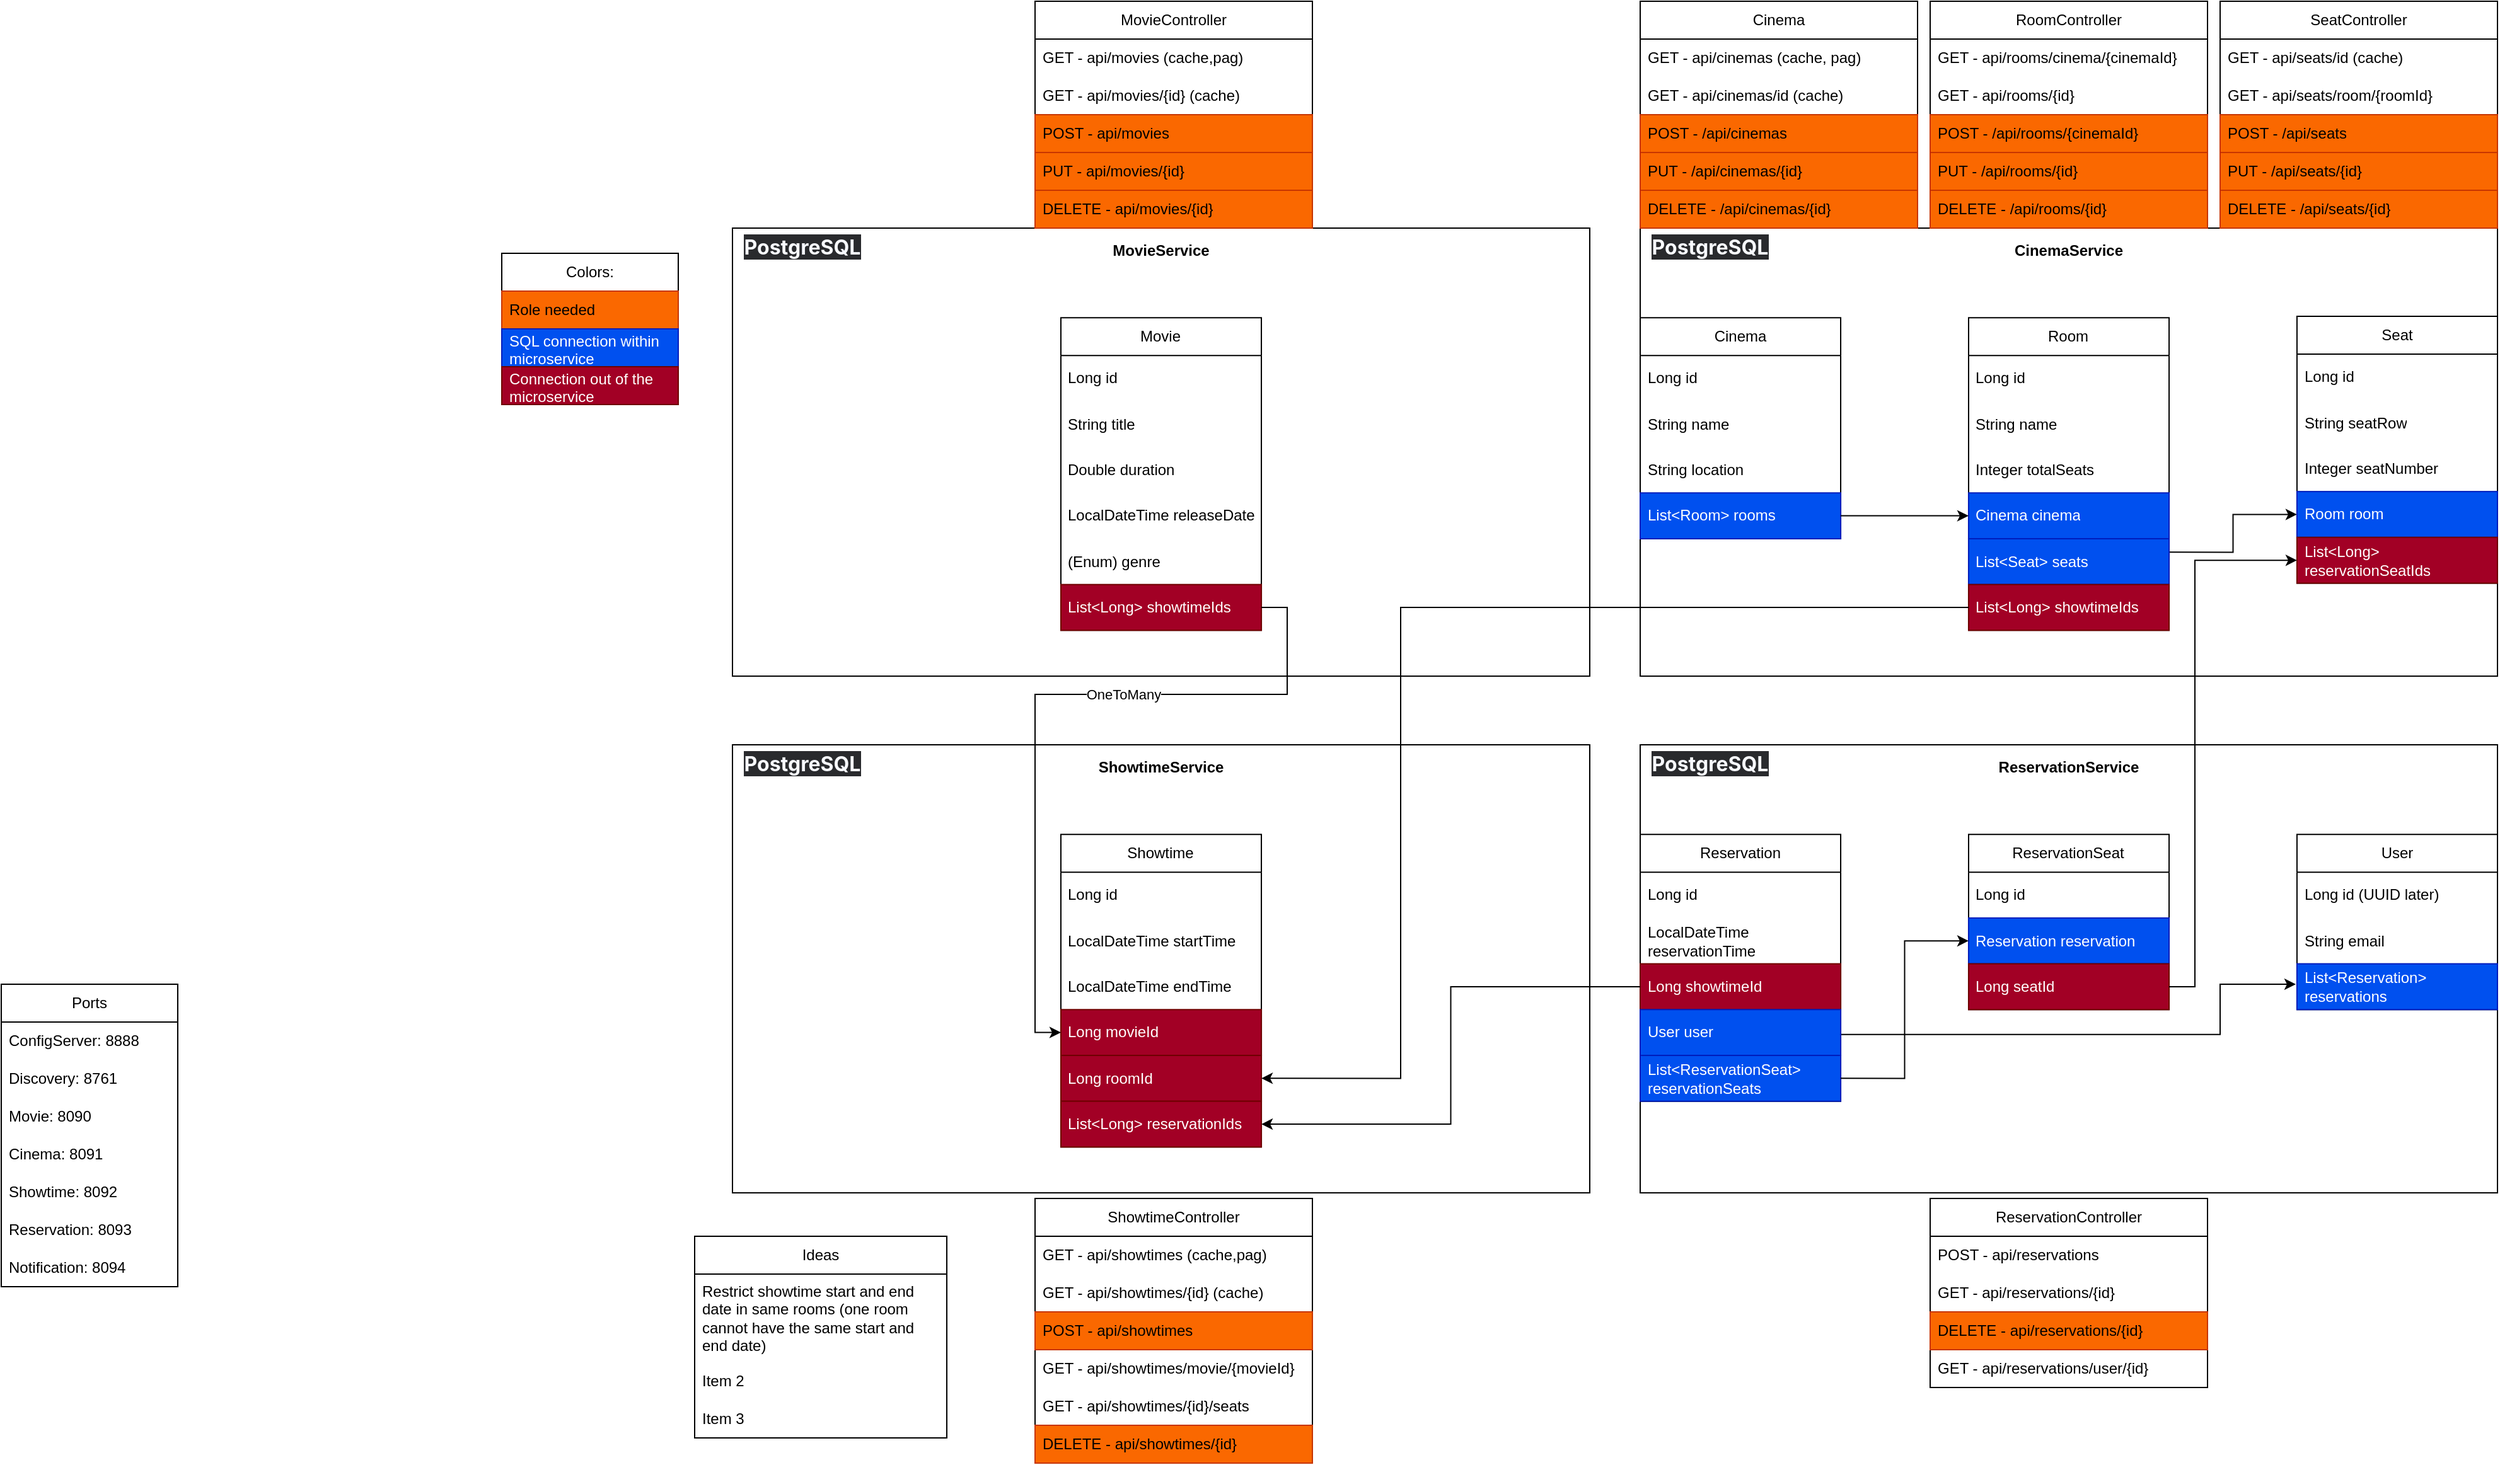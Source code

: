 <mxfile version="26.2.8">
  <diagram id="C5RBs43oDa-KdzZeNtuy" name="Page-1">
    <mxGraphModel dx="1474" dy="3123" grid="1" gridSize="10" guides="1" tooltips="1" connect="1" arrows="1" fold="1" page="1" pageScale="1" pageWidth="827" pageHeight="1169" math="0" shadow="0">
      <root>
        <mxCell id="WIyWlLk6GJQsqaUBKTNV-0" />
        <mxCell id="WIyWlLk6GJQsqaUBKTNV-1" parent="WIyWlLk6GJQsqaUBKTNV-0" />
        <mxCell id="PJKf-jVnx4Yq2oBsgzTQ-46" value="Ports" style="swimlane;fontStyle=0;childLayout=stackLayout;horizontal=1;startSize=30;horizontalStack=0;resizeParent=1;resizeParentMax=0;resizeLast=0;collapsible=1;marginBottom=0;whiteSpace=wrap;html=1;" parent="WIyWlLk6GJQsqaUBKTNV-1" vertex="1">
          <mxGeometry x="290" y="-510" width="140" height="240" as="geometry" />
        </mxCell>
        <mxCell id="PJKf-jVnx4Yq2oBsgzTQ-47" value="ConfigServer: 8888" style="text;strokeColor=none;fillColor=none;align=left;verticalAlign=middle;spacingLeft=4;spacingRight=4;overflow=hidden;points=[[0,0.5],[1,0.5]];portConstraint=eastwest;rotatable=0;whiteSpace=wrap;html=1;" parent="PJKf-jVnx4Yq2oBsgzTQ-46" vertex="1">
          <mxGeometry y="30" width="140" height="30" as="geometry" />
        </mxCell>
        <mxCell id="PJKf-jVnx4Yq2oBsgzTQ-48" value="Discovery: 8761" style="text;strokeColor=none;fillColor=none;align=left;verticalAlign=middle;spacingLeft=4;spacingRight=4;overflow=hidden;points=[[0,0.5],[1,0.5]];portConstraint=eastwest;rotatable=0;whiteSpace=wrap;html=1;" parent="PJKf-jVnx4Yq2oBsgzTQ-46" vertex="1">
          <mxGeometry y="60" width="140" height="30" as="geometry" />
        </mxCell>
        <mxCell id="PJKf-jVnx4Yq2oBsgzTQ-49" value="Movie: 8090" style="text;strokeColor=none;fillColor=none;align=left;verticalAlign=middle;spacingLeft=4;spacingRight=4;overflow=hidden;points=[[0,0.5],[1,0.5]];portConstraint=eastwest;rotatable=0;whiteSpace=wrap;html=1;" parent="PJKf-jVnx4Yq2oBsgzTQ-46" vertex="1">
          <mxGeometry y="90" width="140" height="30" as="geometry" />
        </mxCell>
        <mxCell id="WiOYBrSql4D1Gw5pHT52-97" value="Cinema: 8091" style="text;strokeColor=none;fillColor=none;align=left;verticalAlign=middle;spacingLeft=4;spacingRight=4;overflow=hidden;points=[[0,0.5],[1,0.5]];portConstraint=eastwest;rotatable=0;whiteSpace=wrap;html=1;" parent="PJKf-jVnx4Yq2oBsgzTQ-46" vertex="1">
          <mxGeometry y="120" width="140" height="30" as="geometry" />
        </mxCell>
        <mxCell id="1nv9lDna1rAg315HcGiO-0" value="Showtime: 8092" style="text;strokeColor=none;fillColor=none;align=left;verticalAlign=middle;spacingLeft=4;spacingRight=4;overflow=hidden;points=[[0,0.5],[1,0.5]];portConstraint=eastwest;rotatable=0;whiteSpace=wrap;html=1;" parent="PJKf-jVnx4Yq2oBsgzTQ-46" vertex="1">
          <mxGeometry y="150" width="140" height="30" as="geometry" />
        </mxCell>
        <mxCell id="5EG6SM_OraX-agO98j8h-0" value="Reservation: 8093" style="text;strokeColor=none;fillColor=none;align=left;verticalAlign=middle;spacingLeft=4;spacingRight=4;overflow=hidden;points=[[0,0.5],[1,0.5]];portConstraint=eastwest;rotatable=0;whiteSpace=wrap;html=1;" parent="PJKf-jVnx4Yq2oBsgzTQ-46" vertex="1">
          <mxGeometry y="180" width="140" height="30" as="geometry" />
        </mxCell>
        <mxCell id="ULgLvwoihyijOJwNVFXd-0" value="Notification: 8094" style="text;strokeColor=none;fillColor=none;align=left;verticalAlign=middle;spacingLeft=4;spacingRight=4;overflow=hidden;points=[[0,0.5],[1,0.5]];portConstraint=eastwest;rotatable=0;whiteSpace=wrap;html=1;" vertex="1" parent="PJKf-jVnx4Yq2oBsgzTQ-46">
          <mxGeometry y="210" width="140" height="30" as="geometry" />
        </mxCell>
        <mxCell id="gdouTfoXXiuZc2-UNnxc-37" value="Colors:" style="swimlane;fontStyle=0;childLayout=stackLayout;horizontal=1;startSize=30;horizontalStack=0;resizeParent=1;resizeParentMax=0;resizeLast=0;collapsible=1;marginBottom=0;whiteSpace=wrap;html=1;" parent="WIyWlLk6GJQsqaUBKTNV-1" vertex="1">
          <mxGeometry x="687" y="-1090" width="140" height="120" as="geometry" />
        </mxCell>
        <mxCell id="gdouTfoXXiuZc2-UNnxc-39" value="Role needed" style="text;strokeColor=#C73500;fillColor=#fa6800;align=left;verticalAlign=middle;spacingLeft=4;spacingRight=4;overflow=hidden;points=[[0,0.5],[1,0.5]];portConstraint=eastwest;rotatable=0;whiteSpace=wrap;html=1;fontColor=#000000;" parent="gdouTfoXXiuZc2-UNnxc-37" vertex="1">
          <mxGeometry y="30" width="140" height="30" as="geometry" />
        </mxCell>
        <mxCell id="gdouTfoXXiuZc2-UNnxc-41" value="SQL connection within microservice" style="text;strokeColor=#001DBC;fillColor=#0050ef;align=left;verticalAlign=middle;spacingLeft=4;spacingRight=4;overflow=hidden;points=[[0,0.5],[1,0.5]];portConstraint=eastwest;rotatable=0;whiteSpace=wrap;html=1;fontColor=#ffffff;" parent="gdouTfoXXiuZc2-UNnxc-37" vertex="1">
          <mxGeometry y="60" width="140" height="30" as="geometry" />
        </mxCell>
        <mxCell id="gdouTfoXXiuZc2-UNnxc-42" value="Connection out of the microservice" style="text;strokeColor=#6F0000;fillColor=#a20025;align=left;verticalAlign=middle;spacingLeft=4;spacingRight=4;overflow=hidden;points=[[0,0.5],[1,0.5]];portConstraint=eastwest;rotatable=0;whiteSpace=wrap;html=1;fontColor=#ffffff;" parent="gdouTfoXXiuZc2-UNnxc-37" vertex="1">
          <mxGeometry y="90" width="140" height="30" as="geometry" />
        </mxCell>
        <mxCell id="WiOYBrSql4D1Gw5pHT52-100" value="" style="group" parent="WIyWlLk6GJQsqaUBKTNV-1" vertex="1" connectable="0">
          <mxGeometry x="870" y="-1110.003" width="680" height="355.543" as="geometry" />
        </mxCell>
        <mxCell id="WiOYBrSql4D1Gw5pHT52-99" value="" style="rounded=0;whiteSpace=wrap;html=1;" parent="WiOYBrSql4D1Gw5pHT52-100" vertex="1">
          <mxGeometry y="0.003" width="680" height="355.54" as="geometry" />
        </mxCell>
        <mxCell id="OH8wwOLy9I2YWy9BTSWH-0" value="Movie" style="swimlane;fontStyle=0;childLayout=stackLayout;horizontal=1;startSize=30;horizontalStack=0;resizeParent=1;resizeParentMax=0;resizeLast=0;collapsible=1;marginBottom=0;whiteSpace=wrap;html=1;" parent="WiOYBrSql4D1Gw5pHT52-100" vertex="1">
          <mxGeometry x="260.491" y="71.087" width="159.027" height="248.103" as="geometry" />
        </mxCell>
        <mxCell id="OH8wwOLy9I2YWy9BTSWH-1" value="Long id" style="text;strokeColor=none;fillColor=none;align=left;verticalAlign=middle;spacingLeft=4;spacingRight=4;overflow=hidden;points=[[0,0.5],[1,0.5]];portConstraint=eastwest;rotatable=0;whiteSpace=wrap;html=1;" parent="OH8wwOLy9I2YWy9BTSWH-0" vertex="1">
          <mxGeometry y="30" width="159.027" height="36.35" as="geometry" />
        </mxCell>
        <mxCell id="OH8wwOLy9I2YWy9BTSWH-2" value="String title" style="text;strokeColor=none;fillColor=none;align=left;verticalAlign=middle;spacingLeft=4;spacingRight=4;overflow=hidden;points=[[0,0.5],[1,0.5]];portConstraint=eastwest;rotatable=0;whiteSpace=wrap;html=1;" parent="OH8wwOLy9I2YWy9BTSWH-0" vertex="1">
          <mxGeometry y="66.35" width="159.027" height="36.35" as="geometry" />
        </mxCell>
        <mxCell id="OH8wwOLy9I2YWy9BTSWH-3" value="Double duration" style="text;strokeColor=none;fillColor=none;align=left;verticalAlign=middle;spacingLeft=4;spacingRight=4;overflow=hidden;points=[[0,0.5],[1,0.5]];portConstraint=eastwest;rotatable=0;whiteSpace=wrap;html=1;" parent="OH8wwOLy9I2YWy9BTSWH-0" vertex="1">
          <mxGeometry y="102.701" width="159.027" height="36.35" as="geometry" />
        </mxCell>
        <mxCell id="OH8wwOLy9I2YWy9BTSWH-28" value="LocalDateTime releaseDate" style="text;strokeColor=none;fillColor=none;align=left;verticalAlign=middle;spacingLeft=4;spacingRight=4;overflow=hidden;points=[[0,0.5],[1,0.5]];portConstraint=eastwest;rotatable=0;whiteSpace=wrap;html=1;" parent="OH8wwOLy9I2YWy9BTSWH-0" vertex="1">
          <mxGeometry y="139.051" width="159.027" height="36.35" as="geometry" />
        </mxCell>
        <mxCell id="OH8wwOLy9I2YWy9BTSWH-17" value="(Enum) genre" style="text;strokeColor=none;fillColor=none;align=left;verticalAlign=middle;spacingLeft=4;spacingRight=4;overflow=hidden;points=[[0,0.5],[1,0.5]];portConstraint=eastwest;rotatable=0;whiteSpace=wrap;html=1;" parent="OH8wwOLy9I2YWy9BTSWH-0" vertex="1">
          <mxGeometry y="175.402" width="159.027" height="36.35" as="geometry" />
        </mxCell>
        <mxCell id="sUJshtcy-ZBB7ZE9HucJ-34" value="List&amp;lt;Long&amp;gt; showtimeIds" style="text;strokeColor=#6F0000;fillColor=#a20025;align=left;verticalAlign=middle;spacingLeft=4;spacingRight=4;overflow=hidden;points=[[0,0.5],[1,0.5]];portConstraint=eastwest;rotatable=0;whiteSpace=wrap;html=1;fontColor=#ffffff;" parent="OH8wwOLy9I2YWy9BTSWH-0" vertex="1">
          <mxGeometry y="211.752" width="159.027" height="36.35" as="geometry" />
        </mxCell>
        <mxCell id="sUJshtcy-ZBB7ZE9HucJ-71" value="&lt;strong style=&quot;color: rgb(248, 250, 255); font-family: Inter, system-ui, -apple-system, BlinkMacSystemFont, &amp;quot;Segoe UI&amp;quot;, Roboto, &amp;quot;Noto Sans&amp;quot;, Ubuntu, Cantarell, &amp;quot;Helvetica Neue&amp;quot;, Oxygen, &amp;quot;Open Sans&amp;quot;, sans-serif; font-size: 16.002px; text-align: left; text-wrap-mode: wrap; background-color: rgb(41, 42, 45);&quot;&gt;PostgreSQL&lt;/strong&gt;" style="text;html=1;align=center;verticalAlign=middle;resizable=0;points=[];autosize=1;strokeColor=none;fillColor=none;" parent="WiOYBrSql4D1Gw5pHT52-100" vertex="1">
          <mxGeometry y="0.003" width="110" height="30" as="geometry" />
        </mxCell>
        <mxCell id="sUJshtcy-ZBB7ZE9HucJ-2" value="MovieService" style="text;html=1;align=center;verticalAlign=middle;whiteSpace=wrap;rounded=0;fontStyle=1" parent="WiOYBrSql4D1Gw5pHT52-100" vertex="1">
          <mxGeometry x="305.926" width="68.154" height="36.35" as="geometry" />
        </mxCell>
        <mxCell id="WiOYBrSql4D1Gw5pHT52-101" value="" style="group" parent="WIyWlLk6GJQsqaUBKTNV-1" vertex="1" connectable="0">
          <mxGeometry x="1590" y="-1110.003" width="680" height="355.543" as="geometry" />
        </mxCell>
        <mxCell id="WiOYBrSql4D1Gw5pHT52-102" value="" style="rounded=0;whiteSpace=wrap;html=1;" parent="WiOYBrSql4D1Gw5pHT52-101" vertex="1">
          <mxGeometry y="0.003" width="680" height="355.54" as="geometry" />
        </mxCell>
        <mxCell id="WiOYBrSql4D1Gw5pHT52-103" value="Cinema" style="swimlane;fontStyle=0;childLayout=stackLayout;horizontal=1;startSize=30;horizontalStack=0;resizeParent=1;resizeParentMax=0;resizeLast=0;collapsible=1;marginBottom=0;whiteSpace=wrap;html=1;" parent="WiOYBrSql4D1Gw5pHT52-101" vertex="1">
          <mxGeometry x="0.001" y="71.087" width="159.027" height="175.402" as="geometry" />
        </mxCell>
        <mxCell id="WiOYBrSql4D1Gw5pHT52-104" value="Long id" style="text;strokeColor=none;fillColor=none;align=left;verticalAlign=middle;spacingLeft=4;spacingRight=4;overflow=hidden;points=[[0,0.5],[1,0.5]];portConstraint=eastwest;rotatable=0;whiteSpace=wrap;html=1;" parent="WiOYBrSql4D1Gw5pHT52-103" vertex="1">
          <mxGeometry y="30" width="159.027" height="36.35" as="geometry" />
        </mxCell>
        <mxCell id="WiOYBrSql4D1Gw5pHT52-105" value="String name" style="text;strokeColor=none;fillColor=none;align=left;verticalAlign=middle;spacingLeft=4;spacingRight=4;overflow=hidden;points=[[0,0.5],[1,0.5]];portConstraint=eastwest;rotatable=0;whiteSpace=wrap;html=1;" parent="WiOYBrSql4D1Gw5pHT52-103" vertex="1">
          <mxGeometry y="66.35" width="159.027" height="36.35" as="geometry" />
        </mxCell>
        <mxCell id="WiOYBrSql4D1Gw5pHT52-106" value="String location" style="text;strokeColor=none;fillColor=none;align=left;verticalAlign=middle;spacingLeft=4;spacingRight=4;overflow=hidden;points=[[0,0.5],[1,0.5]];portConstraint=eastwest;rotatable=0;whiteSpace=wrap;html=1;" parent="WiOYBrSql4D1Gw5pHT52-103" vertex="1">
          <mxGeometry y="102.701" width="159.027" height="36.35" as="geometry" />
        </mxCell>
        <mxCell id="WiOYBrSql4D1Gw5pHT52-169" value="List&amp;lt;Room&amp;gt; rooms" style="text;strokeColor=#001DBC;fillColor=#0050ef;align=left;verticalAlign=middle;spacingLeft=4;spacingRight=4;overflow=hidden;points=[[0,0.5],[1,0.5]];portConstraint=eastwest;rotatable=0;whiteSpace=wrap;html=1;fontColor=#ffffff;" parent="WiOYBrSql4D1Gw5pHT52-103" vertex="1">
          <mxGeometry y="139.051" width="159.027" height="36.35" as="geometry" />
        </mxCell>
        <mxCell id="WiOYBrSql4D1Gw5pHT52-111" value="&lt;strong style=&quot;color: rgb(248, 250, 255); font-family: Inter, system-ui, -apple-system, BlinkMacSystemFont, &amp;quot;Segoe UI&amp;quot;, Roboto, &amp;quot;Noto Sans&amp;quot;, Ubuntu, Cantarell, &amp;quot;Helvetica Neue&amp;quot;, Oxygen, &amp;quot;Open Sans&amp;quot;, sans-serif; font-size: 16.002px; text-align: left; text-wrap-mode: wrap; background-color: rgb(41, 42, 45);&quot;&gt;PostgreSQL&lt;/strong&gt;" style="text;html=1;align=center;verticalAlign=middle;resizable=0;points=[];autosize=1;strokeColor=none;fillColor=none;" parent="WiOYBrSql4D1Gw5pHT52-101" vertex="1">
          <mxGeometry y="0.003" width="110" height="30" as="geometry" />
        </mxCell>
        <mxCell id="WiOYBrSql4D1Gw5pHT52-112" value="CinemaService" style="text;html=1;align=center;verticalAlign=middle;whiteSpace=wrap;rounded=0;fontStyle=1" parent="WiOYBrSql4D1Gw5pHT52-101" vertex="1">
          <mxGeometry x="305.926" width="68.154" height="36.35" as="geometry" />
        </mxCell>
        <mxCell id="OI7wT00bF3bCO601Q9EA-2" style="edgeStyle=orthogonalEdgeStyle;rounded=0;orthogonalLoop=1;jettySize=auto;html=1;exitX=1;exitY=0.75;exitDx=0;exitDy=0;entryX=0;entryY=0.5;entryDx=0;entryDy=0;" parent="WiOYBrSql4D1Gw5pHT52-101" source="WiOYBrSql4D1Gw5pHT52-113" target="WiOYBrSql4D1Gw5pHT52-127" edge="1">
          <mxGeometry relative="1" as="geometry" />
        </mxCell>
        <mxCell id="WiOYBrSql4D1Gw5pHT52-113" value="Room" style="swimlane;fontStyle=0;childLayout=stackLayout;horizontal=1;startSize=30;horizontalStack=0;resizeParent=1;resizeParentMax=0;resizeLast=0;collapsible=1;marginBottom=0;whiteSpace=wrap;html=1;" parent="WiOYBrSql4D1Gw5pHT52-101" vertex="1">
          <mxGeometry x="260.491" y="71.087" width="159.027" height="248.103" as="geometry" />
        </mxCell>
        <mxCell id="WiOYBrSql4D1Gw5pHT52-114" value="Long id" style="text;strokeColor=none;fillColor=none;align=left;verticalAlign=middle;spacingLeft=4;spacingRight=4;overflow=hidden;points=[[0,0.5],[1,0.5]];portConstraint=eastwest;rotatable=0;whiteSpace=wrap;html=1;" parent="WiOYBrSql4D1Gw5pHT52-113" vertex="1">
          <mxGeometry y="30" width="159.027" height="36.35" as="geometry" />
        </mxCell>
        <mxCell id="WiOYBrSql4D1Gw5pHT52-115" value="String name" style="text;strokeColor=none;fillColor=none;align=left;verticalAlign=middle;spacingLeft=4;spacingRight=4;overflow=hidden;points=[[0,0.5],[1,0.5]];portConstraint=eastwest;rotatable=0;whiteSpace=wrap;html=1;" parent="WiOYBrSql4D1Gw5pHT52-113" vertex="1">
          <mxGeometry y="66.35" width="159.027" height="36.35" as="geometry" />
        </mxCell>
        <mxCell id="WiOYBrSql4D1Gw5pHT52-116" value="Integer totalSeats" style="text;strokeColor=none;fillColor=none;align=left;verticalAlign=middle;spacingLeft=4;spacingRight=4;overflow=hidden;points=[[0,0.5],[1,0.5]];portConstraint=eastwest;rotatable=0;whiteSpace=wrap;html=1;" parent="WiOYBrSql4D1Gw5pHT52-113" vertex="1">
          <mxGeometry y="102.701" width="159.027" height="36.35" as="geometry" />
        </mxCell>
        <mxCell id="WiOYBrSql4D1Gw5pHT52-117" value="Cinema cinema" style="text;strokeColor=#001DBC;fillColor=#0050ef;align=left;verticalAlign=middle;spacingLeft=4;spacingRight=4;overflow=hidden;points=[[0,0.5],[1,0.5]];portConstraint=eastwest;rotatable=0;whiteSpace=wrap;html=1;fontColor=#ffffff;" parent="WiOYBrSql4D1Gw5pHT52-113" vertex="1">
          <mxGeometry y="139.051" width="159.027" height="36.35" as="geometry" />
        </mxCell>
        <mxCell id="WiOYBrSql4D1Gw5pHT52-118" value="List&amp;lt;Seat&amp;gt; seats" style="text;strokeColor=#001DBC;fillColor=#0050ef;align=left;verticalAlign=middle;spacingLeft=4;spacingRight=4;overflow=hidden;points=[[0,0.5],[1,0.5]];portConstraint=eastwest;rotatable=0;whiteSpace=wrap;html=1;fontColor=#ffffff;" parent="WiOYBrSql4D1Gw5pHT52-113" vertex="1">
          <mxGeometry y="175.402" width="159.027" height="36.35" as="geometry" />
        </mxCell>
        <mxCell id="WiOYBrSql4D1Gw5pHT52-119" value="List&amp;lt;Long&amp;gt; showtimeIds" style="text;strokeColor=#6F0000;fillColor=#a20025;align=left;verticalAlign=middle;spacingLeft=4;spacingRight=4;overflow=hidden;points=[[0,0.5],[1,0.5]];portConstraint=eastwest;rotatable=0;whiteSpace=wrap;html=1;fontColor=#ffffff;" parent="WiOYBrSql4D1Gw5pHT52-113" vertex="1">
          <mxGeometry y="211.752" width="159.027" height="36.35" as="geometry" />
        </mxCell>
        <mxCell id="WiOYBrSql4D1Gw5pHT52-121" value="Seat" style="swimlane;fontStyle=0;childLayout=stackLayout;horizontal=1;startSize=30;horizontalStack=0;resizeParent=1;resizeParentMax=0;resizeLast=0;collapsible=1;marginBottom=0;whiteSpace=wrap;html=1;" parent="WiOYBrSql4D1Gw5pHT52-101" vertex="1">
          <mxGeometry x="520.97" y="70.003" width="159.03" height="211.752" as="geometry" />
        </mxCell>
        <mxCell id="WiOYBrSql4D1Gw5pHT52-122" value="Long id" style="text;strokeColor=none;fillColor=none;align=left;verticalAlign=middle;spacingLeft=4;spacingRight=4;overflow=hidden;points=[[0,0.5],[1,0.5]];portConstraint=eastwest;rotatable=0;whiteSpace=wrap;html=1;" parent="WiOYBrSql4D1Gw5pHT52-121" vertex="1">
          <mxGeometry y="30" width="159.03" height="36.35" as="geometry" />
        </mxCell>
        <mxCell id="WiOYBrSql4D1Gw5pHT52-123" value="String seatRow" style="text;strokeColor=none;fillColor=none;align=left;verticalAlign=middle;spacingLeft=4;spacingRight=4;overflow=hidden;points=[[0,0.5],[1,0.5]];portConstraint=eastwest;rotatable=0;whiteSpace=wrap;html=1;" parent="WiOYBrSql4D1Gw5pHT52-121" vertex="1">
          <mxGeometry y="66.35" width="159.03" height="36.35" as="geometry" />
        </mxCell>
        <mxCell id="WiOYBrSql4D1Gw5pHT52-124" value="Integer seatNumber" style="text;strokeColor=none;fillColor=none;align=left;verticalAlign=middle;spacingLeft=4;spacingRight=4;overflow=hidden;points=[[0,0.5],[1,0.5]];portConstraint=eastwest;rotatable=0;whiteSpace=wrap;html=1;" parent="WiOYBrSql4D1Gw5pHT52-121" vertex="1">
          <mxGeometry y="102.701" width="159.03" height="36.35" as="geometry" />
        </mxCell>
        <mxCell id="WiOYBrSql4D1Gw5pHT52-127" value="Room room" style="text;strokeColor=#001DBC;fillColor=#0050ef;align=left;verticalAlign=middle;spacingLeft=4;spacingRight=4;overflow=hidden;points=[[0,0.5],[1,0.5]];portConstraint=eastwest;rotatable=0;whiteSpace=wrap;html=1;fontColor=#ffffff;" parent="WiOYBrSql4D1Gw5pHT52-121" vertex="1">
          <mxGeometry y="139.051" width="159.03" height="36.35" as="geometry" />
        </mxCell>
        <mxCell id="OI7wT00bF3bCO601Q9EA-7" value="List&amp;lt;Long&amp;gt; reservationSeatIds" style="text;strokeColor=#6F0000;fillColor=#a20025;align=left;verticalAlign=middle;spacingLeft=4;spacingRight=4;overflow=hidden;points=[[0,0.5],[1,0.5]];portConstraint=eastwest;rotatable=0;whiteSpace=wrap;html=1;fontColor=#ffffff;" parent="WiOYBrSql4D1Gw5pHT52-121" vertex="1">
          <mxGeometry y="175.402" width="159.03" height="36.35" as="geometry" />
        </mxCell>
        <mxCell id="OI7wT00bF3bCO601Q9EA-1" style="edgeStyle=orthogonalEdgeStyle;rounded=0;orthogonalLoop=1;jettySize=auto;html=1;exitX=1;exitY=0.5;exitDx=0;exitDy=0;entryX=0;entryY=0.5;entryDx=0;entryDy=0;" parent="WiOYBrSql4D1Gw5pHT52-101" source="WiOYBrSql4D1Gw5pHT52-169" target="WiOYBrSql4D1Gw5pHT52-117" edge="1">
          <mxGeometry relative="1" as="geometry" />
        </mxCell>
        <mxCell id="WiOYBrSql4D1Gw5pHT52-129" value="" style="group" parent="WIyWlLk6GJQsqaUBKTNV-1" vertex="1" connectable="0">
          <mxGeometry x="870" y="-700.003" width="680" height="355.543" as="geometry" />
        </mxCell>
        <mxCell id="WiOYBrSql4D1Gw5pHT52-130" value="" style="rounded=0;whiteSpace=wrap;html=1;" parent="WiOYBrSql4D1Gw5pHT52-129" vertex="1">
          <mxGeometry y="0.003" width="680" height="355.54" as="geometry" />
        </mxCell>
        <mxCell id="WiOYBrSql4D1Gw5pHT52-131" value="Showtime" style="swimlane;fontStyle=0;childLayout=stackLayout;horizontal=1;startSize=30;horizontalStack=0;resizeParent=1;resizeParentMax=0;resizeLast=0;collapsible=1;marginBottom=0;whiteSpace=wrap;html=1;" parent="WiOYBrSql4D1Gw5pHT52-129" vertex="1">
          <mxGeometry x="260.491" y="71.087" width="159.027" height="248.103" as="geometry" />
        </mxCell>
        <mxCell id="WiOYBrSql4D1Gw5pHT52-132" value="Long id" style="text;strokeColor=none;fillColor=none;align=left;verticalAlign=middle;spacingLeft=4;spacingRight=4;overflow=hidden;points=[[0,0.5],[1,0.5]];portConstraint=eastwest;rotatable=0;whiteSpace=wrap;html=1;" parent="WiOYBrSql4D1Gw5pHT52-131" vertex="1">
          <mxGeometry y="30" width="159.027" height="36.35" as="geometry" />
        </mxCell>
        <mxCell id="WiOYBrSql4D1Gw5pHT52-133" value="LocalDateTime startTime" style="text;strokeColor=none;fillColor=none;align=left;verticalAlign=middle;spacingLeft=4;spacingRight=4;overflow=hidden;points=[[0,0.5],[1,0.5]];portConstraint=eastwest;rotatable=0;whiteSpace=wrap;html=1;" parent="WiOYBrSql4D1Gw5pHT52-131" vertex="1">
          <mxGeometry y="66.35" width="159.027" height="36.35" as="geometry" />
        </mxCell>
        <mxCell id="WiOYBrSql4D1Gw5pHT52-134" value="LocalDateTime endTime" style="text;strokeColor=none;fillColor=none;align=left;verticalAlign=middle;spacingLeft=4;spacingRight=4;overflow=hidden;points=[[0,0.5],[1,0.5]];portConstraint=eastwest;rotatable=0;whiteSpace=wrap;html=1;" parent="WiOYBrSql4D1Gw5pHT52-131" vertex="1">
          <mxGeometry y="102.701" width="159.027" height="36.35" as="geometry" />
        </mxCell>
        <mxCell id="WiOYBrSql4D1Gw5pHT52-135" value="Long movieId" style="text;strokeColor=#6F0000;fillColor=#a20025;align=left;verticalAlign=middle;spacingLeft=4;spacingRight=4;overflow=hidden;points=[[0,0.5],[1,0.5]];portConstraint=eastwest;rotatable=0;whiteSpace=wrap;html=1;fontColor=#ffffff;" parent="WiOYBrSql4D1Gw5pHT52-131" vertex="1">
          <mxGeometry y="139.051" width="159.027" height="36.35" as="geometry" />
        </mxCell>
        <mxCell id="WiOYBrSql4D1Gw5pHT52-170" value="Long roomId" style="text;strokeColor=#6F0000;fillColor=#a20025;align=left;verticalAlign=middle;spacingLeft=4;spacingRight=4;overflow=hidden;points=[[0,0.5],[1,0.5]];portConstraint=eastwest;rotatable=0;whiteSpace=wrap;html=1;fontColor=#ffffff;" parent="WiOYBrSql4D1Gw5pHT52-131" vertex="1">
          <mxGeometry y="175.402" width="159.027" height="36.35" as="geometry" />
        </mxCell>
        <mxCell id="WiOYBrSql4D1Gw5pHT52-171" value="List&amp;lt;Long&amp;gt; reservationIds" style="text;strokeColor=#6F0000;fillColor=#a20025;align=left;verticalAlign=middle;spacingLeft=4;spacingRight=4;overflow=hidden;points=[[0,0.5],[1,0.5]];portConstraint=eastwest;rotatable=0;whiteSpace=wrap;html=1;fontColor=#ffffff;" parent="WiOYBrSql4D1Gw5pHT52-131" vertex="1">
          <mxGeometry y="211.752" width="159.027" height="36.35" as="geometry" />
        </mxCell>
        <mxCell id="WiOYBrSql4D1Gw5pHT52-139" value="&lt;strong style=&quot;color: rgb(248, 250, 255); font-family: Inter, system-ui, -apple-system, BlinkMacSystemFont, &amp;quot;Segoe UI&amp;quot;, Roboto, &amp;quot;Noto Sans&amp;quot;, Ubuntu, Cantarell, &amp;quot;Helvetica Neue&amp;quot;, Oxygen, &amp;quot;Open Sans&amp;quot;, sans-serif; font-size: 16.002px; text-align: left; text-wrap-mode: wrap; background-color: rgb(41, 42, 45);&quot;&gt;PostgreSQL&lt;/strong&gt;" style="text;html=1;align=center;verticalAlign=middle;resizable=0;points=[];autosize=1;strokeColor=none;fillColor=none;" parent="WiOYBrSql4D1Gw5pHT52-129" vertex="1">
          <mxGeometry y="0.003" width="110" height="30" as="geometry" />
        </mxCell>
        <mxCell id="WiOYBrSql4D1Gw5pHT52-140" value="ShowtimeService" style="text;html=1;align=center;verticalAlign=middle;whiteSpace=wrap;rounded=0;fontStyle=1" parent="WiOYBrSql4D1Gw5pHT52-129" vertex="1">
          <mxGeometry x="305.926" width="68.154" height="36.35" as="geometry" />
        </mxCell>
        <mxCell id="WiOYBrSql4D1Gw5pHT52-141" value="" style="group" parent="WIyWlLk6GJQsqaUBKTNV-1" vertex="1" connectable="0">
          <mxGeometry x="1590" y="-700.003" width="680" height="355.543" as="geometry" />
        </mxCell>
        <mxCell id="WiOYBrSql4D1Gw5pHT52-142" value="" style="rounded=0;whiteSpace=wrap;html=1;" parent="WiOYBrSql4D1Gw5pHT52-141" vertex="1">
          <mxGeometry y="0.003" width="680" height="355.54" as="geometry" />
        </mxCell>
        <mxCell id="OI7wT00bF3bCO601Q9EA-5" style="edgeStyle=orthogonalEdgeStyle;rounded=0;orthogonalLoop=1;jettySize=auto;html=1;exitX=1;exitY=0.75;exitDx=0;exitDy=0;" parent="WiOYBrSql4D1Gw5pHT52-141" source="WiOYBrSql4D1Gw5pHT52-143" edge="1">
          <mxGeometry relative="1" as="geometry">
            <mxPoint x="520" y="190.003" as="targetPoint" />
            <Array as="points">
              <mxPoint x="460" y="230" />
              <mxPoint x="460" y="190" />
            </Array>
          </mxGeometry>
        </mxCell>
        <mxCell id="WiOYBrSql4D1Gw5pHT52-143" value="Reservation" style="swimlane;fontStyle=0;childLayout=stackLayout;horizontal=1;startSize=30;horizontalStack=0;resizeParent=1;resizeParentMax=0;resizeLast=0;collapsible=1;marginBottom=0;whiteSpace=wrap;html=1;" parent="WiOYBrSql4D1Gw5pHT52-141" vertex="1">
          <mxGeometry x="0.001" y="71.087" width="159.027" height="211.752" as="geometry" />
        </mxCell>
        <mxCell id="WiOYBrSql4D1Gw5pHT52-144" value="Long id" style="text;strokeColor=none;fillColor=none;align=left;verticalAlign=middle;spacingLeft=4;spacingRight=4;overflow=hidden;points=[[0,0.5],[1,0.5]];portConstraint=eastwest;rotatable=0;whiteSpace=wrap;html=1;" parent="WiOYBrSql4D1Gw5pHT52-143" vertex="1">
          <mxGeometry y="30" width="159.027" height="36.35" as="geometry" />
        </mxCell>
        <mxCell id="WiOYBrSql4D1Gw5pHT52-145" value="LocalDateTime reservationTime" style="text;strokeColor=none;fillColor=none;align=left;verticalAlign=middle;spacingLeft=4;spacingRight=4;overflow=hidden;points=[[0,0.5],[1,0.5]];portConstraint=eastwest;rotatable=0;whiteSpace=wrap;html=1;" parent="WiOYBrSql4D1Gw5pHT52-143" vertex="1">
          <mxGeometry y="66.35" width="159.027" height="36.35" as="geometry" />
        </mxCell>
        <mxCell id="WiOYBrSql4D1Gw5pHT52-147" value="Long showtimeId" style="text;strokeColor=#6F0000;fillColor=#a20025;align=left;verticalAlign=middle;spacingLeft=4;spacingRight=4;overflow=hidden;points=[[0,0.5],[1,0.5]];portConstraint=eastwest;rotatable=0;whiteSpace=wrap;html=1;fontColor=#ffffff;" parent="WiOYBrSql4D1Gw5pHT52-143" vertex="1">
          <mxGeometry y="102.701" width="159.027" height="36.35" as="geometry" />
        </mxCell>
        <mxCell id="WiOYBrSql4D1Gw5pHT52-146" value="User user" style="text;strokeColor=#001DBC;fillColor=#0050ef;align=left;verticalAlign=middle;spacingLeft=4;spacingRight=4;overflow=hidden;points=[[0,0.5],[1,0.5]];portConstraint=eastwest;rotatable=0;whiteSpace=wrap;html=1;fontColor=#ffffff;" parent="WiOYBrSql4D1Gw5pHT52-143" vertex="1">
          <mxGeometry y="139.051" width="159.027" height="36.35" as="geometry" />
        </mxCell>
        <mxCell id="WiOYBrSql4D1Gw5pHT52-150" value="List&amp;lt;ReservationSeat&amp;gt; reservationSeats" style="text;strokeColor=#001DBC;fillColor=#0050ef;align=left;verticalAlign=middle;spacingLeft=4;spacingRight=4;overflow=hidden;points=[[0,0.5],[1,0.5]];portConstraint=eastwest;rotatable=0;whiteSpace=wrap;html=1;fontColor=#ffffff;" parent="WiOYBrSql4D1Gw5pHT52-143" vertex="1">
          <mxGeometry y="175.402" width="159.027" height="36.35" as="geometry" />
        </mxCell>
        <mxCell id="WiOYBrSql4D1Gw5pHT52-151" value="&lt;strong style=&quot;color: rgb(248, 250, 255); font-family: Inter, system-ui, -apple-system, BlinkMacSystemFont, &amp;quot;Segoe UI&amp;quot;, Roboto, &amp;quot;Noto Sans&amp;quot;, Ubuntu, Cantarell, &amp;quot;Helvetica Neue&amp;quot;, Oxygen, &amp;quot;Open Sans&amp;quot;, sans-serif; font-size: 16.002px; text-align: left; text-wrap-mode: wrap; background-color: rgb(41, 42, 45);&quot;&gt;PostgreSQL&lt;/strong&gt;" style="text;html=1;align=center;verticalAlign=middle;resizable=0;points=[];autosize=1;strokeColor=none;fillColor=none;" parent="WiOYBrSql4D1Gw5pHT52-141" vertex="1">
          <mxGeometry y="0.003" width="110" height="30" as="geometry" />
        </mxCell>
        <mxCell id="WiOYBrSql4D1Gw5pHT52-152" value="ReservationService" style="text;html=1;align=center;verticalAlign=middle;whiteSpace=wrap;rounded=0;fontStyle=1" parent="WiOYBrSql4D1Gw5pHT52-141" vertex="1">
          <mxGeometry x="305.926" width="68.154" height="36.35" as="geometry" />
        </mxCell>
        <mxCell id="WiOYBrSql4D1Gw5pHT52-153" value="ReservationSeat" style="swimlane;fontStyle=0;childLayout=stackLayout;horizontal=1;startSize=30;horizontalStack=0;resizeParent=1;resizeParentMax=0;resizeLast=0;collapsible=1;marginBottom=0;whiteSpace=wrap;html=1;" parent="WiOYBrSql4D1Gw5pHT52-141" vertex="1">
          <mxGeometry x="260.491" y="71.087" width="159.027" height="139.051" as="geometry" />
        </mxCell>
        <mxCell id="WiOYBrSql4D1Gw5pHT52-154" value="Long id" style="text;strokeColor=none;fillColor=none;align=left;verticalAlign=middle;spacingLeft=4;spacingRight=4;overflow=hidden;points=[[0,0.5],[1,0.5]];portConstraint=eastwest;rotatable=0;whiteSpace=wrap;html=1;" parent="WiOYBrSql4D1Gw5pHT52-153" vertex="1">
          <mxGeometry y="30" width="159.027" height="36.35" as="geometry" />
        </mxCell>
        <mxCell id="WiOYBrSql4D1Gw5pHT52-155" value="Reservation reservation" style="text;strokeColor=#001DBC;fillColor=#0050ef;align=left;verticalAlign=middle;spacingLeft=4;spacingRight=4;overflow=hidden;points=[[0,0.5],[1,0.5]];portConstraint=eastwest;rotatable=0;whiteSpace=wrap;html=1;fontColor=#ffffff;" parent="WiOYBrSql4D1Gw5pHT52-153" vertex="1">
          <mxGeometry y="66.35" width="159.027" height="36.35" as="geometry" />
        </mxCell>
        <mxCell id="WiOYBrSql4D1Gw5pHT52-175" value="Long seatId" style="text;strokeColor=#6F0000;fillColor=#a20025;align=left;verticalAlign=middle;spacingLeft=4;spacingRight=4;overflow=hidden;points=[[0,0.5],[1,0.5]];portConstraint=eastwest;rotatable=0;whiteSpace=wrap;html=1;fontColor=#ffffff;" parent="WiOYBrSql4D1Gw5pHT52-153" vertex="1">
          <mxGeometry y="102.701" width="159.027" height="36.35" as="geometry" />
        </mxCell>
        <mxCell id="WiOYBrSql4D1Gw5pHT52-161" value="User" style="swimlane;fontStyle=0;childLayout=stackLayout;horizontal=1;startSize=30;horizontalStack=0;resizeParent=1;resizeParentMax=0;resizeLast=0;collapsible=1;marginBottom=0;whiteSpace=wrap;html=1;" parent="WiOYBrSql4D1Gw5pHT52-141" vertex="1">
          <mxGeometry x="520.97" y="71.083" width="159.03" height="139.051" as="geometry" />
        </mxCell>
        <mxCell id="WiOYBrSql4D1Gw5pHT52-162" value="Long id (UUID later)" style="text;strokeColor=none;fillColor=none;align=left;verticalAlign=middle;spacingLeft=4;spacingRight=4;overflow=hidden;points=[[0,0.5],[1,0.5]];portConstraint=eastwest;rotatable=0;whiteSpace=wrap;html=1;" parent="WiOYBrSql4D1Gw5pHT52-161" vertex="1">
          <mxGeometry y="30" width="159.03" height="36.35" as="geometry" />
        </mxCell>
        <mxCell id="WiOYBrSql4D1Gw5pHT52-163" value="String email" style="text;strokeColor=none;fillColor=none;align=left;verticalAlign=middle;spacingLeft=4;spacingRight=4;overflow=hidden;points=[[0,0.5],[1,0.5]];portConstraint=eastwest;rotatable=0;whiteSpace=wrap;html=1;" parent="WiOYBrSql4D1Gw5pHT52-161" vertex="1">
          <mxGeometry y="66.35" width="159.03" height="36.35" as="geometry" />
        </mxCell>
        <mxCell id="WiOYBrSql4D1Gw5pHT52-168" value="List&amp;lt;Reservation&amp;gt; reservations" style="text;strokeColor=#001DBC;fillColor=#0050ef;align=left;verticalAlign=middle;spacingLeft=4;spacingRight=4;overflow=hidden;points=[[0,0.5],[1,0.5]];portConstraint=eastwest;rotatable=0;whiteSpace=wrap;html=1;fontColor=#ffffff;" parent="WiOYBrSql4D1Gw5pHT52-161" vertex="1">
          <mxGeometry y="102.701" width="159.03" height="36.35" as="geometry" />
        </mxCell>
        <mxCell id="OI7wT00bF3bCO601Q9EA-6" style="edgeStyle=orthogonalEdgeStyle;rounded=0;orthogonalLoop=1;jettySize=auto;html=1;exitX=1;exitY=0.5;exitDx=0;exitDy=0;entryX=0;entryY=0.5;entryDx=0;entryDy=0;" parent="WiOYBrSql4D1Gw5pHT52-141" source="WiOYBrSql4D1Gw5pHT52-150" target="WiOYBrSql4D1Gw5pHT52-155" edge="1">
          <mxGeometry relative="1" as="geometry" />
        </mxCell>
        <mxCell id="OI7wT00bF3bCO601Q9EA-0" style="edgeStyle=orthogonalEdgeStyle;rounded=0;orthogonalLoop=1;jettySize=auto;html=1;exitX=1;exitY=0.5;exitDx=0;exitDy=0;entryX=0;entryY=0.5;entryDx=0;entryDy=0;" parent="WIyWlLk6GJQsqaUBKTNV-1" source="sUJshtcy-ZBB7ZE9HucJ-34" target="WiOYBrSql4D1Gw5pHT52-135" edge="1">
          <mxGeometry relative="1" as="geometry">
            <Array as="points">
              <mxPoint x="1310" y="-809" />
              <mxPoint x="1310" y="-740" />
              <mxPoint x="1110" y="-740" />
              <mxPoint x="1110" y="-472" />
            </Array>
          </mxGeometry>
        </mxCell>
        <mxCell id="OI7wT00bF3bCO601Q9EA-9" value="OneToMany" style="edgeLabel;html=1;align=center;verticalAlign=middle;resizable=0;points=[];" parent="OI7wT00bF3bCO601Q9EA-0" vertex="1" connectable="0">
          <mxGeometry x="-0.242" y="-3" relative="1" as="geometry">
            <mxPoint x="-1" y="3" as="offset" />
          </mxGeometry>
        </mxCell>
        <mxCell id="OI7wT00bF3bCO601Q9EA-3" style="edgeStyle=orthogonalEdgeStyle;rounded=0;orthogonalLoop=1;jettySize=auto;html=1;exitX=0;exitY=0.5;exitDx=0;exitDy=0;entryX=1;entryY=0.5;entryDx=0;entryDy=0;" parent="WIyWlLk6GJQsqaUBKTNV-1" source="WiOYBrSql4D1Gw5pHT52-119" target="WiOYBrSql4D1Gw5pHT52-170" edge="1">
          <mxGeometry relative="1" as="geometry">
            <Array as="points">
              <mxPoint x="1400" y="-809" />
              <mxPoint x="1400" y="-435" />
            </Array>
          </mxGeometry>
        </mxCell>
        <mxCell id="OI7wT00bF3bCO601Q9EA-4" style="edgeStyle=orthogonalEdgeStyle;rounded=0;orthogonalLoop=1;jettySize=auto;html=1;exitX=0;exitY=0.5;exitDx=0;exitDy=0;entryX=1;entryY=0.5;entryDx=0;entryDy=0;" parent="WIyWlLk6GJQsqaUBKTNV-1" source="WiOYBrSql4D1Gw5pHT52-147" target="WiOYBrSql4D1Gw5pHT52-171" edge="1">
          <mxGeometry relative="1" as="geometry" />
        </mxCell>
        <mxCell id="OI7wT00bF3bCO601Q9EA-8" style="edgeStyle=orthogonalEdgeStyle;rounded=0;orthogonalLoop=1;jettySize=auto;html=1;exitX=1;exitY=0.5;exitDx=0;exitDy=0;entryX=0;entryY=0.5;entryDx=0;entryDy=0;" parent="WIyWlLk6GJQsqaUBKTNV-1" source="WiOYBrSql4D1Gw5pHT52-175" target="OI7wT00bF3bCO601Q9EA-7" edge="1">
          <mxGeometry relative="1" as="geometry">
            <Array as="points">
              <mxPoint x="2030" y="-508" />
              <mxPoint x="2030" y="-846" />
            </Array>
          </mxGeometry>
        </mxCell>
        <mxCell id="gdouTfoXXiuZc2-UNnxc-0" value="MovieController" style="swimlane;fontStyle=0;childLayout=stackLayout;horizontal=1;startSize=30;horizontalStack=0;resizeParent=1;resizeParentMax=0;resizeLast=0;collapsible=1;marginBottom=0;whiteSpace=wrap;html=1;" parent="WIyWlLk6GJQsqaUBKTNV-1" vertex="1">
          <mxGeometry x="1110" y="-1290" width="220" height="180" as="geometry" />
        </mxCell>
        <mxCell id="gdouTfoXXiuZc2-UNnxc-1" value="GET - api/movies (cache,pag)" style="text;align=left;verticalAlign=middle;spacingLeft=4;spacingRight=4;overflow=hidden;points=[[0,0.5],[1,0.5]];portConstraint=eastwest;rotatable=0;whiteSpace=wrap;html=1;" parent="gdouTfoXXiuZc2-UNnxc-0" vertex="1">
          <mxGeometry y="30" width="220" height="30" as="geometry" />
        </mxCell>
        <mxCell id="gdouTfoXXiuZc2-UNnxc-2" value="GET - api/movies/{id} (cache)" style="text;strokeColor=none;fillColor=none;align=left;verticalAlign=middle;spacingLeft=4;spacingRight=4;overflow=hidden;points=[[0,0.5],[1,0.5]];portConstraint=eastwest;rotatable=0;whiteSpace=wrap;html=1;" parent="gdouTfoXXiuZc2-UNnxc-0" vertex="1">
          <mxGeometry y="60" width="220" height="30" as="geometry" />
        </mxCell>
        <mxCell id="gdouTfoXXiuZc2-UNnxc-3" value="POST - api/movies" style="text;strokeColor=#C73500;fillColor=#fa6800;align=left;verticalAlign=middle;spacingLeft=4;spacingRight=4;overflow=hidden;points=[[0,0.5],[1,0.5]];portConstraint=eastwest;rotatable=0;whiteSpace=wrap;html=1;fontColor=#000000;" parent="gdouTfoXXiuZc2-UNnxc-0" vertex="1">
          <mxGeometry y="90" width="220" height="30" as="geometry" />
        </mxCell>
        <mxCell id="gdouTfoXXiuZc2-UNnxc-4" value="PUT - api/movies/{id}" style="text;strokeColor=#C73500;fillColor=#fa6800;align=left;verticalAlign=middle;spacingLeft=4;spacingRight=4;overflow=hidden;points=[[0,0.5],[1,0.5]];portConstraint=eastwest;rotatable=0;whiteSpace=wrap;html=1;fontColor=#000000;" parent="gdouTfoXXiuZc2-UNnxc-0" vertex="1">
          <mxGeometry y="120" width="220" height="30" as="geometry" />
        </mxCell>
        <mxCell id="gdouTfoXXiuZc2-UNnxc-18" value="DELETE - api/movies/{id}" style="text;strokeColor=#C73500;fillColor=#fa6800;align=left;verticalAlign=middle;spacingLeft=4;spacingRight=4;overflow=hidden;points=[[0,0.5],[1,0.5]];portConstraint=eastwest;rotatable=0;whiteSpace=wrap;html=1;fontColor=#000000;" parent="gdouTfoXXiuZc2-UNnxc-0" vertex="1">
          <mxGeometry y="150" width="220" height="30" as="geometry" />
        </mxCell>
        <mxCell id="OI7wT00bF3bCO601Q9EA-11" value="ShowtimeController" style="swimlane;fontStyle=0;childLayout=stackLayout;horizontal=1;startSize=30;horizontalStack=0;resizeParent=1;resizeParentMax=0;resizeLast=0;collapsible=1;marginBottom=0;whiteSpace=wrap;html=1;" parent="WIyWlLk6GJQsqaUBKTNV-1" vertex="1">
          <mxGeometry x="1110" y="-340" width="220" height="210" as="geometry" />
        </mxCell>
        <mxCell id="OI7wT00bF3bCO601Q9EA-12" value="GET - api/showtimes (cache,pag)" style="text;align=left;verticalAlign=middle;spacingLeft=4;spacingRight=4;overflow=hidden;points=[[0,0.5],[1,0.5]];portConstraint=eastwest;rotatable=0;whiteSpace=wrap;html=1;" parent="OI7wT00bF3bCO601Q9EA-11" vertex="1">
          <mxGeometry y="30" width="220" height="30" as="geometry" />
        </mxCell>
        <mxCell id="OI7wT00bF3bCO601Q9EA-13" value="GET - api/showtimes/{id} (cache)" style="text;align=left;verticalAlign=middle;spacingLeft=4;spacingRight=4;overflow=hidden;points=[[0,0.5],[1,0.5]];portConstraint=eastwest;rotatable=0;whiteSpace=wrap;html=1;" parent="OI7wT00bF3bCO601Q9EA-11" vertex="1">
          <mxGeometry y="60" width="220" height="30" as="geometry" />
        </mxCell>
        <mxCell id="OI7wT00bF3bCO601Q9EA-14" value="POST - api/showtimes" style="text;align=left;verticalAlign=middle;spacingLeft=4;spacingRight=4;overflow=hidden;points=[[0,0.5],[1,0.5]];portConstraint=eastwest;rotatable=0;whiteSpace=wrap;html=1;fillColor=#fa6800;fontColor=#000000;strokeColor=#C73500;" parent="OI7wT00bF3bCO601Q9EA-11" vertex="1">
          <mxGeometry y="90" width="220" height="30" as="geometry" />
        </mxCell>
        <mxCell id="uJ3SDx_pdu1Biat0c98P-0" value="GET - api/showtimes/movie/{movieId}" style="text;align=left;verticalAlign=middle;spacingLeft=4;spacingRight=4;overflow=hidden;points=[[0,0.5],[1,0.5]];portConstraint=eastwest;rotatable=0;whiteSpace=wrap;html=1;" parent="OI7wT00bF3bCO601Q9EA-11" vertex="1">
          <mxGeometry y="120" width="220" height="30" as="geometry" />
        </mxCell>
        <mxCell id="OI7wT00bF3bCO601Q9EA-19" value="GET - api/showtimes/{id}/seats" style="text;align=left;verticalAlign=middle;spacingLeft=4;spacingRight=4;overflow=hidden;points=[[0,0.5],[1,0.5]];portConstraint=eastwest;rotatable=0;whiteSpace=wrap;html=1;" parent="OI7wT00bF3bCO601Q9EA-11" vertex="1">
          <mxGeometry y="150" width="220" height="30" as="geometry" />
        </mxCell>
        <mxCell id="OI7wT00bF3bCO601Q9EA-16" value="DELETE - api/showtimes/{id}" style="text;align=left;verticalAlign=middle;spacingLeft=4;spacingRight=4;overflow=hidden;points=[[0,0.5],[1,0.5]];portConstraint=eastwest;rotatable=0;whiteSpace=wrap;html=1;fillColor=#fa6800;fontColor=#000000;strokeColor=#C73500;" parent="OI7wT00bF3bCO601Q9EA-11" vertex="1">
          <mxGeometry y="180" width="220" height="30" as="geometry" />
        </mxCell>
        <mxCell id="OI7wT00bF3bCO601Q9EA-24" value="SeatController" style="swimlane;fontStyle=0;childLayout=stackLayout;horizontal=1;startSize=30;horizontalStack=0;resizeParent=1;resizeParentMax=0;resizeLast=0;collapsible=1;marginBottom=0;whiteSpace=wrap;html=1;" parent="WIyWlLk6GJQsqaUBKTNV-1" vertex="1">
          <mxGeometry x="2050" y="-1290" width="220" height="180" as="geometry" />
        </mxCell>
        <mxCell id="OI7wT00bF3bCO601Q9EA-25" value="GET - api/seats/id (cache)" style="text;align=left;verticalAlign=middle;spacingLeft=4;spacingRight=4;overflow=hidden;points=[[0,0.5],[1,0.5]];portConstraint=eastwest;rotatable=0;whiteSpace=wrap;html=1;" parent="OI7wT00bF3bCO601Q9EA-24" vertex="1">
          <mxGeometry y="30" width="220" height="30" as="geometry" />
        </mxCell>
        <mxCell id="OI7wT00bF3bCO601Q9EA-26" value="GET - api/seats/room/{roomId}" style="text;strokeColor=none;fillColor=none;align=left;verticalAlign=middle;spacingLeft=4;spacingRight=4;overflow=hidden;points=[[0,0.5],[1,0.5]];portConstraint=eastwest;rotatable=0;whiteSpace=wrap;html=1;" parent="OI7wT00bF3bCO601Q9EA-24" vertex="1">
          <mxGeometry y="60" width="220" height="30" as="geometry" />
        </mxCell>
        <mxCell id="OI7wT00bF3bCO601Q9EA-31" value="POST - /api/seats" style="text;strokeColor=#C73500;fillColor=#fa6800;align=left;verticalAlign=middle;spacingLeft=4;spacingRight=4;overflow=hidden;points=[[0,0.5],[1,0.5]];portConstraint=eastwest;rotatable=0;whiteSpace=wrap;html=1;fontColor=#000000;" parent="OI7wT00bF3bCO601Q9EA-24" vertex="1">
          <mxGeometry y="90" width="220" height="30" as="geometry" />
        </mxCell>
        <mxCell id="OI7wT00bF3bCO601Q9EA-32" value="PUT - /api/seats/{id}" style="text;strokeColor=#C73500;fillColor=#fa6800;align=left;verticalAlign=middle;spacingLeft=4;spacingRight=4;overflow=hidden;points=[[0,0.5],[1,0.5]];portConstraint=eastwest;rotatable=0;whiteSpace=wrap;html=1;fontColor=#000000;" parent="OI7wT00bF3bCO601Q9EA-24" vertex="1">
          <mxGeometry y="120" width="220" height="30" as="geometry" />
        </mxCell>
        <mxCell id="OI7wT00bF3bCO601Q9EA-33" value="DELETE - /api/seats/{id}" style="text;strokeColor=#C73500;fillColor=#fa6800;align=left;verticalAlign=middle;spacingLeft=4;spacingRight=4;overflow=hidden;points=[[0,0.5],[1,0.5]];portConstraint=eastwest;rotatable=0;whiteSpace=wrap;html=1;fontColor=#000000;" parent="OI7wT00bF3bCO601Q9EA-24" vertex="1">
          <mxGeometry y="150" width="220" height="30" as="geometry" />
        </mxCell>
        <mxCell id="OI7wT00bF3bCO601Q9EA-34" value="ReservationController" style="swimlane;fontStyle=0;childLayout=stackLayout;horizontal=1;startSize=30;horizontalStack=0;resizeParent=1;resizeParentMax=0;resizeLast=0;collapsible=1;marginBottom=0;whiteSpace=wrap;html=1;" parent="WIyWlLk6GJQsqaUBKTNV-1" vertex="1">
          <mxGeometry x="1820" y="-340" width="220" height="150" as="geometry" />
        </mxCell>
        <mxCell id="OI7wT00bF3bCO601Q9EA-35" value="POST - api/reservations" style="text;align=left;verticalAlign=middle;spacingLeft=4;spacingRight=4;overflow=hidden;points=[[0,0.5],[1,0.5]];portConstraint=eastwest;rotatable=0;whiteSpace=wrap;html=1;" parent="OI7wT00bF3bCO601Q9EA-34" vertex="1">
          <mxGeometry y="30" width="220" height="30" as="geometry" />
        </mxCell>
        <mxCell id="OI7wT00bF3bCO601Q9EA-36" value="GET - api/reservations/{id}" style="text;strokeColor=none;fillColor=none;align=left;verticalAlign=middle;spacingLeft=4;spacingRight=4;overflow=hidden;points=[[0,0.5],[1,0.5]];portConstraint=eastwest;rotatable=0;whiteSpace=wrap;html=1;" parent="OI7wT00bF3bCO601Q9EA-34" vertex="1">
          <mxGeometry y="60" width="220" height="30" as="geometry" />
        </mxCell>
        <mxCell id="OI7wT00bF3bCO601Q9EA-40" value="DELETE - api/reservations/{id}" style="text;strokeColor=#C73500;fillColor=#fa6800;align=left;verticalAlign=middle;spacingLeft=4;spacingRight=4;overflow=hidden;points=[[0,0.5],[1,0.5]];portConstraint=eastwest;rotatable=0;whiteSpace=wrap;html=1;fontColor=#000000;" parent="OI7wT00bF3bCO601Q9EA-34" vertex="1">
          <mxGeometry y="90" width="220" height="30" as="geometry" />
        </mxCell>
        <mxCell id="OI7wT00bF3bCO601Q9EA-42" value="GET - api/reservations/user/{id}" style="text;strokeColor=none;fillColor=none;align=left;verticalAlign=middle;spacingLeft=4;spacingRight=4;overflow=hidden;points=[[0,0.5],[1,0.5]];portConstraint=eastwest;rotatable=0;whiteSpace=wrap;html=1;" parent="OI7wT00bF3bCO601Q9EA-34" vertex="1">
          <mxGeometry y="120" width="220" height="30" as="geometry" />
        </mxCell>
        <mxCell id="TdeLhOXd9JfJQ4YcXId2-0" value="RoomController" style="swimlane;fontStyle=0;childLayout=stackLayout;horizontal=1;startSize=30;horizontalStack=0;resizeParent=1;resizeParentMax=0;resizeLast=0;collapsible=1;marginBottom=0;whiteSpace=wrap;html=1;" parent="WIyWlLk6GJQsqaUBKTNV-1" vertex="1">
          <mxGeometry x="1820" y="-1290" width="220" height="180" as="geometry" />
        </mxCell>
        <mxCell id="TdeLhOXd9JfJQ4YcXId2-12" value="GET - api/rooms/cinema/{cinemaId}" style="text;align=left;verticalAlign=middle;spacingLeft=4;spacingRight=4;overflow=hidden;points=[[0,0.5],[1,0.5]];portConstraint=eastwest;rotatable=0;whiteSpace=wrap;html=1;" parent="TdeLhOXd9JfJQ4YcXId2-0" vertex="1">
          <mxGeometry y="30" width="220" height="30" as="geometry" />
        </mxCell>
        <mxCell id="vGgX5iu1GreOPSB62ODf-0" value="GET - api/rooms/{id}" style="text;align=left;verticalAlign=middle;spacingLeft=4;spacingRight=4;overflow=hidden;points=[[0,0.5],[1,0.5]];portConstraint=eastwest;rotatable=0;whiteSpace=wrap;html=1;" parent="TdeLhOXd9JfJQ4YcXId2-0" vertex="1">
          <mxGeometry y="60" width="220" height="30" as="geometry" />
        </mxCell>
        <mxCell id="TdeLhOXd9JfJQ4YcXId2-3" value="POST - /api/rooms/{cinemaId}" style="text;strokeColor=#C73500;fillColor=#fa6800;align=left;verticalAlign=middle;spacingLeft=4;spacingRight=4;overflow=hidden;points=[[0,0.5],[1,0.5]];portConstraint=eastwest;rotatable=0;whiteSpace=wrap;html=1;fontColor=#000000;" parent="TdeLhOXd9JfJQ4YcXId2-0" vertex="1">
          <mxGeometry y="90" width="220" height="30" as="geometry" />
        </mxCell>
        <mxCell id="TdeLhOXd9JfJQ4YcXId2-4" value="PUT - /api/rooms/{id}" style="text;strokeColor=#C73500;fillColor=#fa6800;align=left;verticalAlign=middle;spacingLeft=4;spacingRight=4;overflow=hidden;points=[[0,0.5],[1,0.5]];portConstraint=eastwest;rotatable=0;whiteSpace=wrap;html=1;fontColor=#000000;" parent="TdeLhOXd9JfJQ4YcXId2-0" vertex="1">
          <mxGeometry y="120" width="220" height="30" as="geometry" />
        </mxCell>
        <mxCell id="TdeLhOXd9JfJQ4YcXId2-5" value="DELETE - /api/rooms/{id}" style="text;strokeColor=#C73500;fillColor=#fa6800;align=left;verticalAlign=middle;spacingLeft=4;spacingRight=4;overflow=hidden;points=[[0,0.5],[1,0.5]];portConstraint=eastwest;rotatable=0;whiteSpace=wrap;html=1;fontColor=#000000;" parent="TdeLhOXd9JfJQ4YcXId2-0" vertex="1">
          <mxGeometry y="150" width="220" height="30" as="geometry" />
        </mxCell>
        <mxCell id="TdeLhOXd9JfJQ4YcXId2-6" value="Cinema" style="swimlane;fontStyle=0;childLayout=stackLayout;horizontal=1;startSize=30;horizontalStack=0;resizeParent=1;resizeParentMax=0;resizeLast=0;collapsible=1;marginBottom=0;whiteSpace=wrap;html=1;" parent="WIyWlLk6GJQsqaUBKTNV-1" vertex="1">
          <mxGeometry x="1590" y="-1290" width="220" height="180" as="geometry" />
        </mxCell>
        <mxCell id="TdeLhOXd9JfJQ4YcXId2-8" value="GET - api/cinemas (cache, pag)" style="text;strokeColor=none;fillColor=none;align=left;verticalAlign=middle;spacingLeft=4;spacingRight=4;overflow=hidden;points=[[0,0.5],[1,0.5]];portConstraint=eastwest;rotatable=0;whiteSpace=wrap;html=1;" parent="TdeLhOXd9JfJQ4YcXId2-6" vertex="1">
          <mxGeometry y="30" width="220" height="30" as="geometry" />
        </mxCell>
        <mxCell id="TdeLhOXd9JfJQ4YcXId2-7" value="GET - api/cinemas/id (cache)" style="text;align=left;verticalAlign=middle;spacingLeft=4;spacingRight=4;overflow=hidden;points=[[0,0.5],[1,0.5]];portConstraint=eastwest;rotatable=0;whiteSpace=wrap;html=1;" parent="TdeLhOXd9JfJQ4YcXId2-6" vertex="1">
          <mxGeometry y="60" width="220" height="30" as="geometry" />
        </mxCell>
        <mxCell id="TdeLhOXd9JfJQ4YcXId2-9" value="POST - /api/cinemas" style="text;strokeColor=#C73500;fillColor=#fa6800;align=left;verticalAlign=middle;spacingLeft=4;spacingRight=4;overflow=hidden;points=[[0,0.5],[1,0.5]];portConstraint=eastwest;rotatable=0;whiteSpace=wrap;html=1;fontColor=#000000;" parent="TdeLhOXd9JfJQ4YcXId2-6" vertex="1">
          <mxGeometry y="90" width="220" height="30" as="geometry" />
        </mxCell>
        <mxCell id="TdeLhOXd9JfJQ4YcXId2-10" value="PUT - /api/cinemas/{id}" style="text;strokeColor=#C73500;fillColor=#fa6800;align=left;verticalAlign=middle;spacingLeft=4;spacingRight=4;overflow=hidden;points=[[0,0.5],[1,0.5]];portConstraint=eastwest;rotatable=0;whiteSpace=wrap;html=1;fontColor=#000000;" parent="TdeLhOXd9JfJQ4YcXId2-6" vertex="1">
          <mxGeometry y="120" width="220" height="30" as="geometry" />
        </mxCell>
        <mxCell id="TdeLhOXd9JfJQ4YcXId2-11" value="DELETE - /api/cinemas/{id}" style="text;strokeColor=#C73500;fillColor=#fa6800;align=left;verticalAlign=middle;spacingLeft=4;spacingRight=4;overflow=hidden;points=[[0,0.5],[1,0.5]];portConstraint=eastwest;rotatable=0;whiteSpace=wrap;html=1;fontColor=#000000;" parent="TdeLhOXd9JfJQ4YcXId2-6" vertex="1">
          <mxGeometry y="150" width="220" height="30" as="geometry" />
        </mxCell>
        <mxCell id="NyPsrE1LhHwEN0l7zNTX-1" value="Ideas" style="swimlane;fontStyle=0;childLayout=stackLayout;horizontal=1;startSize=30;horizontalStack=0;resizeParent=1;resizeParentMax=0;resizeLast=0;collapsible=1;marginBottom=0;whiteSpace=wrap;html=1;" parent="WIyWlLk6GJQsqaUBKTNV-1" vertex="1">
          <mxGeometry x="840" y="-310" width="200" height="160" as="geometry" />
        </mxCell>
        <mxCell id="NyPsrE1LhHwEN0l7zNTX-2" value="Restrict showtime start and end date in same rooms (one room cannot have the same start and end date)" style="text;strokeColor=none;fillColor=none;align=left;verticalAlign=middle;spacingLeft=4;spacingRight=4;overflow=hidden;points=[[0,0.5],[1,0.5]];portConstraint=eastwest;rotatable=0;whiteSpace=wrap;html=1;" parent="NyPsrE1LhHwEN0l7zNTX-1" vertex="1">
          <mxGeometry y="30" width="200" height="70" as="geometry" />
        </mxCell>
        <mxCell id="NyPsrE1LhHwEN0l7zNTX-3" value="Item 2" style="text;strokeColor=none;fillColor=none;align=left;verticalAlign=middle;spacingLeft=4;spacingRight=4;overflow=hidden;points=[[0,0.5],[1,0.5]];portConstraint=eastwest;rotatable=0;whiteSpace=wrap;html=1;" parent="NyPsrE1LhHwEN0l7zNTX-1" vertex="1">
          <mxGeometry y="100" width="200" height="30" as="geometry" />
        </mxCell>
        <mxCell id="NyPsrE1LhHwEN0l7zNTX-4" value="Item 3" style="text;strokeColor=none;fillColor=none;align=left;verticalAlign=middle;spacingLeft=4;spacingRight=4;overflow=hidden;points=[[0,0.5],[1,0.5]];portConstraint=eastwest;rotatable=0;whiteSpace=wrap;html=1;" parent="NyPsrE1LhHwEN0l7zNTX-1" vertex="1">
          <mxGeometry y="130" width="200" height="30" as="geometry" />
        </mxCell>
      </root>
    </mxGraphModel>
  </diagram>
</mxfile>
